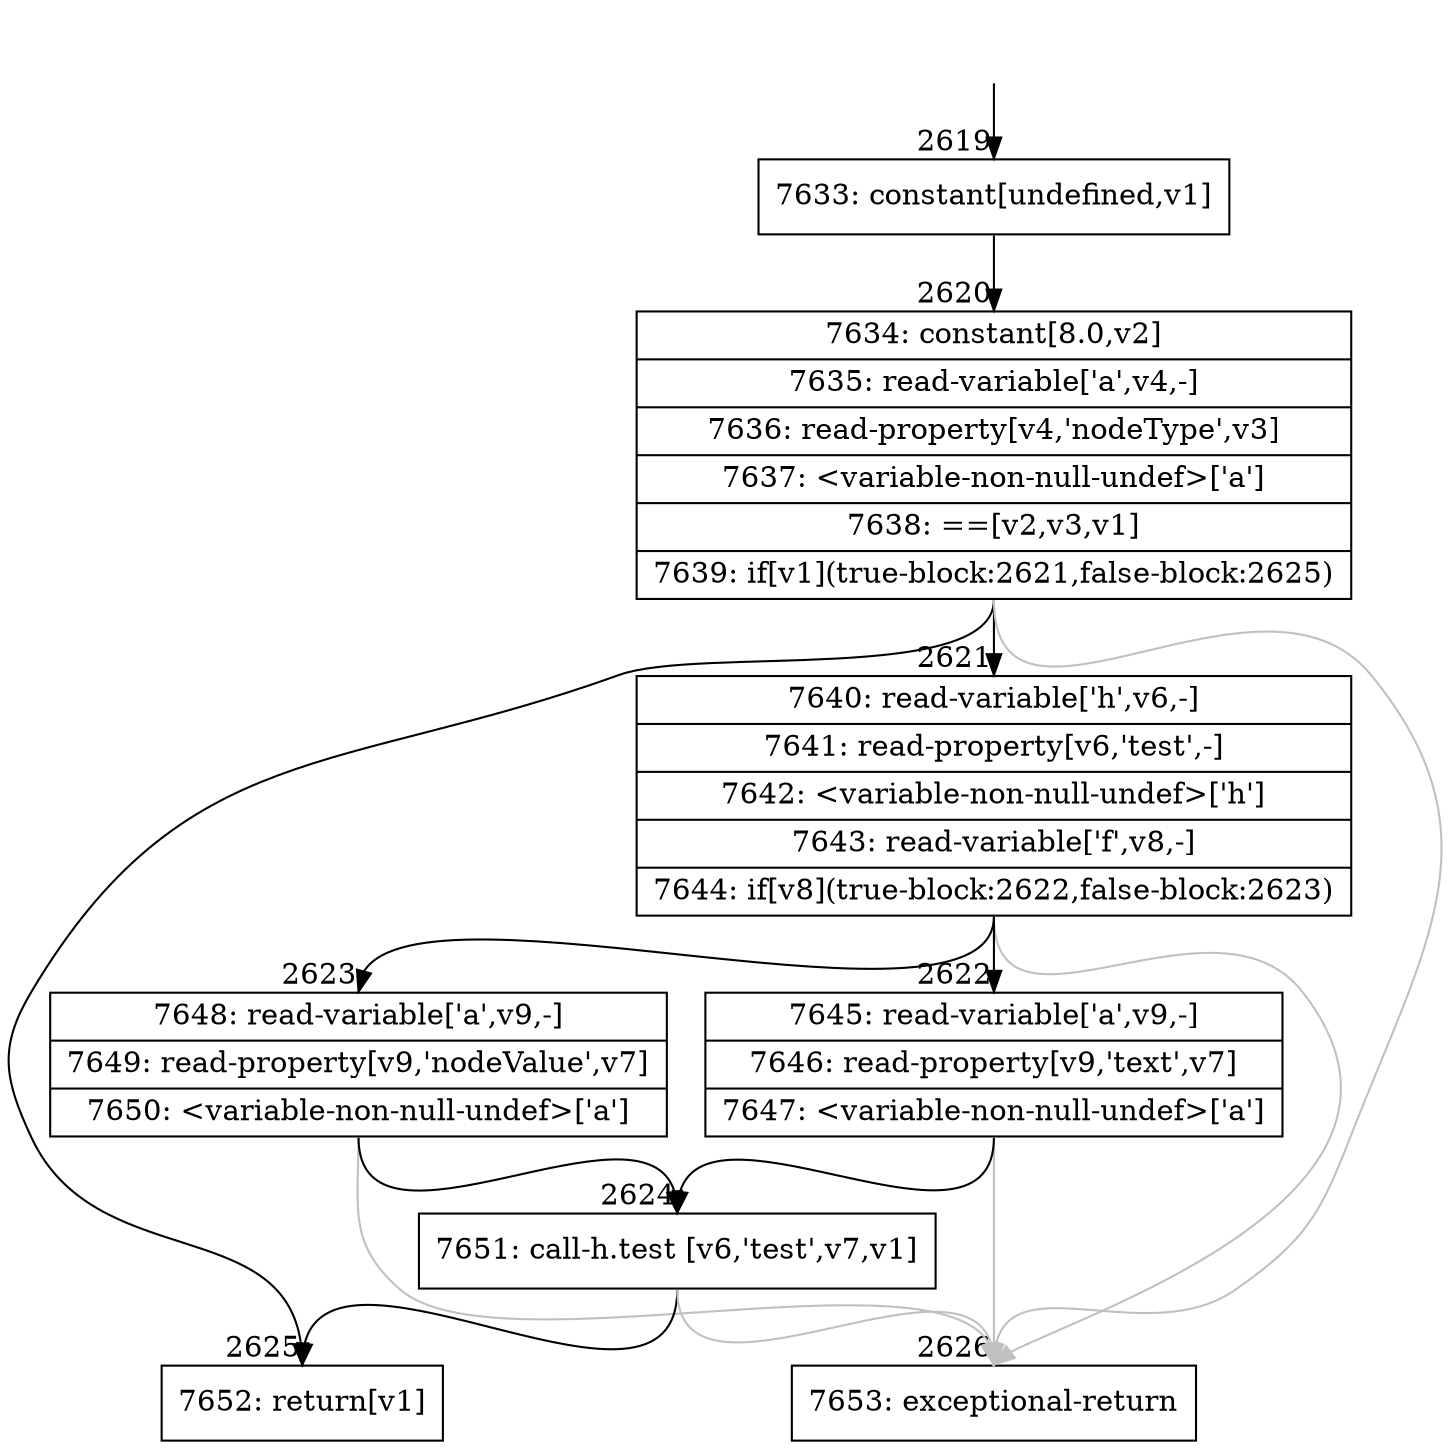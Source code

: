 digraph {
rankdir="TD"
BB_entry213[shape=none,label=""];
BB_entry213 -> BB2619 [tailport=s, headport=n, headlabel="    2619"]
BB2619 [shape=record label="{7633: constant[undefined,v1]}" ] 
BB2619 -> BB2620 [tailport=s, headport=n, headlabel="      2620"]
BB2620 [shape=record label="{7634: constant[8.0,v2]|7635: read-variable['a',v4,-]|7636: read-property[v4,'nodeType',v3]|7637: \<variable-non-null-undef\>['a']|7638: ==[v2,v3,v1]|7639: if[v1](true-block:2621,false-block:2625)}" ] 
BB2620 -> BB2625 [tailport=s, headport=n, headlabel="      2625"]
BB2620 -> BB2621 [tailport=s, headport=n, headlabel="      2621"]
BB2620 -> BB2626 [tailport=s, headport=n, color=gray, headlabel="      2626"]
BB2621 [shape=record label="{7640: read-variable['h',v6,-]|7641: read-property[v6,'test',-]|7642: \<variable-non-null-undef\>['h']|7643: read-variable['f',v8,-]|7644: if[v8](true-block:2622,false-block:2623)}" ] 
BB2621 -> BB2622 [tailport=s, headport=n, headlabel="      2622"]
BB2621 -> BB2623 [tailport=s, headport=n, headlabel="      2623"]
BB2621 -> BB2626 [tailport=s, headport=n, color=gray]
BB2622 [shape=record label="{7645: read-variable['a',v9,-]|7646: read-property[v9,'text',v7]|7647: \<variable-non-null-undef\>['a']}" ] 
BB2622 -> BB2624 [tailport=s, headport=n, headlabel="      2624"]
BB2622 -> BB2626 [tailport=s, headport=n, color=gray]
BB2623 [shape=record label="{7648: read-variable['a',v9,-]|7649: read-property[v9,'nodeValue',v7]|7650: \<variable-non-null-undef\>['a']}" ] 
BB2623 -> BB2624 [tailport=s, headport=n]
BB2623 -> BB2626 [tailport=s, headport=n, color=gray]
BB2624 [shape=record label="{7651: call-h.test [v6,'test',v7,v1]}" ] 
BB2624 -> BB2625 [tailport=s, headport=n]
BB2624 -> BB2626 [tailport=s, headport=n, color=gray]
BB2625 [shape=record label="{7652: return[v1]}" ] 
BB2626 [shape=record label="{7653: exceptional-return}" ] 
}
